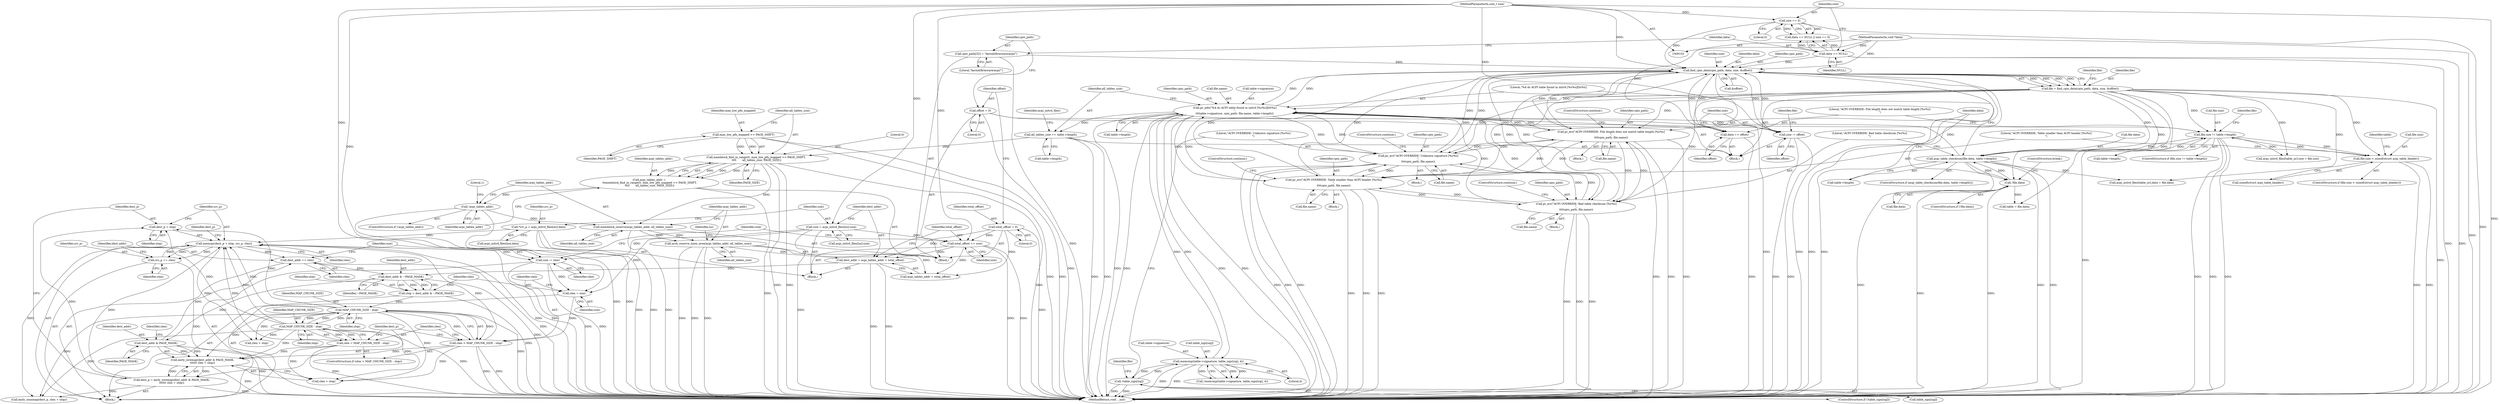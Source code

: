digraph "0_linux_a4a5ed2835e8ea042868b7401dced3f517cafa76_0@pointer" {
"1000390" [label="(Call,dest_p + slop)"];
"1000380" [label="(Call,dest_p = early_ioremap(dest_addr & PAGE_MASK,\n\t\t\t\t\t\t clen + slop))"];
"1000382" [label="(Call,early_ioremap(dest_addr & PAGE_MASK,\n\t\t\t\t\t\t clen + slop))"];
"1000383" [label="(Call,dest_addr & PAGE_MASK)"];
"1000363" [label="(Call,dest_addr & ~PAGE_MASK)"];
"1000403" [label="(Call,dest_addr += clen)"];
"1000389" [label="(Call,memcpy(dest_p + slop, src_p, clen))"];
"1000377" [label="(Call,MAP_CHUNK_SIZE - slop)"];
"1000372" [label="(Call,MAP_CHUNK_SIZE - slop)"];
"1000361" [label="(Call,slop = dest_addr & ~PAGE_MASK)"];
"1000400" [label="(Call,src_p += clen)"];
"1000331" [label="(Call,*src_p = acpi_initrd_files[no].data)"];
"1000375" [label="(Call,clen = MAP_CHUNK_SIZE - slop)"];
"1000370" [label="(Call,clen > MAP_CHUNK_SIZE - slop)"];
"1000366" [label="(Call,clen = size)"];
"1000406" [label="(Call,size -= clen)"];
"1000104" [label="(MethodParameterIn,size_t size)"];
"1000339" [label="(Call,size = acpi_initrd_files[no].size)"];
"1000347" [label="(Call,dest_addr = acpi_tables_addr + total_offset)"];
"1000317" [label="(Call,arch_reserve_mem_area(acpi_tables_addr, all_tables_size))"];
"1000314" [label="(Call,memblock_reserve(acpi_tables_addr, all_tables_size))"];
"1000308" [label="(Call,!acpi_tables_addr)"];
"1000298" [label="(Call,acpi_tables_addr =\n \t\tmemblock_find_in_range(0, max_low_pfn_mapped << PAGE_SHIFT,\n \t\t\t\t       all_tables_size, PAGE_SIZE))"];
"1000300" [label="(Call,memblock_find_in_range(0, max_low_pfn_mapped << PAGE_SHIFT,\n \t\t\t\t       all_tables_size, PAGE_SIZE))"];
"1000302" [label="(Call,max_low_pfn_mapped << PAGE_SHIFT)"];
"1000262" [label="(Call,all_tables_size += table->length)"];
"1000250" [label="(Call,pr_info(\"%4.4s ACPI table found in initrd [%s%s][0x%x]\n\",\n\t\t\ttable->signature, cpio_path, file.name, table->length))"];
"1000196" [label="(Call,memcmp(table->signature, table_sigs[sig], 4))"];
"1000206" [label="(Call,!table_sigs[sig])"];
"1000147" [label="(Call,find_cpio_data(cpio_path, data, size, &offset))"];
"1000122" [label="(Call,cpio_path[32] = \"kernel/firmware/acpi/\")"];
"1000227" [label="(Call,pr_err(\"ACPI OVERRIDE: File length does not match table length [%s%s]\n\",\n\t\t\t\tcpio_path, file.name))"];
"1000211" [label="(Call,pr_err(\"ACPI OVERRIDE: Unknown signature [%s%s]\n\",\n\t\t\t\tcpio_path, file.name))"];
"1000173" [label="(Call,pr_err(\"ACPI OVERRIDE: Table smaller than ACPI header [%s%s]\n\",\n\t\t\t\tcpio_path, file.name))"];
"1000243" [label="(Call,pr_err(\"ACPI OVERRIDE: Bad table checksum [%s%s]\n\",\n\t\t\t\tcpio_path, file.name))"];
"1000145" [label="(Call,file = find_cpio_data(cpio_path, data, size, &offset))"];
"1000159" [label="(Call,data += offset)"];
"1000117" [label="(Call,offset = 0)"];
"1000103" [label="(MethodParameterIn,void *data)"];
"1000128" [label="(Call,data == NULL)"];
"1000131" [label="(Call,size == 0)"];
"1000162" [label="(Call,size -= offset)"];
"1000235" [label="(Call,acpi_table_checksum(file.data, table->length))"];
"1000154" [label="(Call,!file.data)"];
"1000219" [label="(Call,file.size != table->length)"];
"1000166" [label="(Call,file.size < sizeof(struct acpi_table_header))"];
"1000355" [label="(Call,total_offset += size)"];
"1000113" [label="(Call,total_offset = 0)"];
"1000396" [label="(Identifier,dest_p)"];
"1000404" [label="(Identifier,dest_addr)"];
"1000381" [label="(Identifier,dest_p)"];
"1000175" [label="(Identifier,cpio_path)"];
"1000246" [label="(Call,file.name)"];
"1000244" [label="(Literal,\"ACPI OVERRIDE: Bad table checksum [%s%s]\n\")"];
"1000195" [label="(Call,!memcmp(table->signature, table_sigs[sig], 4))"];
"1000228" [label="(Literal,\"ACPI OVERRIDE: File length does not match table length [%s%s]\n\")"];
"1000249" [label="(ControlStructure,continue;)"];
"1000180" [label="(Call,table = file.data)"];
"1000409" [label="(MethodReturn,void __init)"];
"1000363" [label="(Call,dest_addr & ~PAGE_MASK)"];
"1000105" [label="(Block,)"];
"1000314" [label="(Call,memblock_reserve(acpi_tables_addr, all_tables_size))"];
"1000153" [label="(ControlStructure,if (!file.data))"];
"1000235" [label="(Call,acpi_table_checksum(file.data, table->length))"];
"1000103" [label="(MethodParameterIn,void *data)"];
"1000123" [label="(Identifier,cpio_path)"];
"1000155" [label="(Call,file.data)"];
"1000386" [label="(Call,clen + slop)"];
"1000251" [label="(Literal,\"%4.4s ACPI table found in initrd [%s%s][0x%x]\n\")"];
"1000267" [label="(Call,acpi_initrd_files[table_nr].data = file.data)"];
"1000300" [label="(Call,memblock_find_in_range(0, max_low_pfn_mapped << PAGE_SHIFT,\n \t\t\t\t       all_tables_size, PAGE_SIZE))"];
"1000150" [label="(Identifier,size)"];
"1000317" [label="(Call,arch_reserve_mem_area(acpi_tables_addr, all_tables_size))"];
"1000239" [label="(Call,table->length)"];
"1000370" [label="(Call,clen > MAP_CHUNK_SIZE - slop)"];
"1000331" [label="(Call,*src_p = acpi_initrd_files[no].data)"];
"1000378" [label="(Identifier,MAP_CHUNK_SIZE)"];
"1000394" [label="(Identifier,clen)"];
"1000340" [label="(Identifier,size)"];
"1000145" [label="(Call,file = find_cpio_data(cpio_path, data, size, &offset))"];
"1000276" [label="(Call,acpi_initrd_files[table_nr].size = file.size)"];
"1000104" [label="(MethodParameterIn,size_t size)"];
"1000364" [label="(Identifier,dest_addr)"];
"1000318" [label="(Identifier,acpi_tables_addr)"];
"1000212" [label="(Literal,\"ACPI OVERRIDE: Unknown signature [%s%s]\n\")"];
"1000236" [label="(Call,file.data)"];
"1000393" [label="(Identifier,src_p)"];
"1000217" [label="(ControlStructure,continue;)"];
"1000392" [label="(Identifier,slop)"];
"1000114" [label="(Identifier,total_offset)"];
"1000166" [label="(Call,file.size < sizeof(struct acpi_table_header))"];
"1000181" [label="(Identifier,table)"];
"1000302" [label="(Call,max_low_pfn_mapped << PAGE_SHIFT)"];
"1000213" [label="(Identifier,cpio_path)"];
"1000385" [label="(Identifier,PAGE_MASK)"];
"1000210" [label="(Block,)"];
"1000400" [label="(Call,src_p += clen)"];
"1000226" [label="(Block,)"];
"1000391" [label="(Identifier,dest_p)"];
"1000259" [label="(Call,table->length)"];
"1000162" [label="(Call,size -= offset)"];
"1000156" [label="(Identifier,file)"];
"1000408" [label="(Identifier,clen)"];
"1000242" [label="(Block,)"];
"1000163" [label="(Identifier,size)"];
"1000118" [label="(Identifier,offset)"];
"1000405" [label="(Identifier,clen)"];
"1000375" [label="(Call,clen = MAP_CHUNK_SIZE - slop)"];
"1000203" [label="(Literal,4)"];
"1000312" [label="(Literal,1)"];
"1000129" [label="(Identifier,data)"];
"1000176" [label="(Call,file.name)"];
"1000233" [label="(ControlStructure,continue;)"];
"1000219" [label="(Call,file.size != table->length)"];
"1000147" [label="(Call,find_cpio_data(cpio_path, data, size, &offset))"];
"1000229" [label="(Identifier,cpio_path)"];
"1000252" [label="(Call,table->signature)"];
"1000366" [label="(Call,clen = size)"];
"1000298" [label="(Call,acpi_tables_addr =\n \t\tmemblock_find_in_range(0, max_low_pfn_mapped << PAGE_SHIFT,\n \t\t\t\t       all_tables_size, PAGE_SIZE))"];
"1000376" [label="(Identifier,clen)"];
"1000220" [label="(Call,file.size)"];
"1000305" [label="(Identifier,all_tables_size)"];
"1000128" [label="(Call,data == NULL)"];
"1000207" [label="(Call,table_sigs[sig])"];
"1000341" [label="(Call,acpi_initrd_files[no].size)"];
"1000303" [label="(Identifier,max_low_pfn_mapped)"];
"1000263" [label="(Identifier,all_tables_size)"];
"1000132" [label="(Identifier,size)"];
"1000158" [label="(ControlStructure,break;)"];
"1000214" [label="(Call,file.name)"];
"1000234" [label="(ControlStructure,if (acpi_table_checksum(file.data, table->length)))"];
"1000255" [label="(Identifier,cpio_path)"];
"1000256" [label="(Call,file.name)"];
"1000250" [label="(Call,pr_info(\"%4.4s ACPI table found in initrd [%s%s][0x%x]\n\",\n\t\t\ttable->signature, cpio_path, file.name, table->length))"];
"1000262" [label="(Call,all_tables_size += table->length)"];
"1000365" [label="(Identifier,~PAGE_MASK)"];
"1000154" [label="(Call,!file.data)"];
"1000362" [label="(Identifier,slop)"];
"1000373" [label="(Identifier,MAP_CHUNK_SIZE)"];
"1000117" [label="(Call,offset = 0)"];
"1000205" [label="(ControlStructure,if (!table_sigs[sig]))"];
"1000119" [label="(Literal,0)"];
"1000237" [label="(Identifier,file)"];
"1000315" [label="(Identifier,acpi_tables_addr)"];
"1000387" [label="(Identifier,clen)"];
"1000173" [label="(Call,pr_err(\"ACPI OVERRIDE: Table smaller than ACPI header [%s%s]\n\",\n\t\t\t\tcpio_path, file.name))"];
"1000170" [label="(Call,sizeof(struct acpi_table_header))"];
"1000395" [label="(Call,early_iounmap(dest_p, clen + slop))"];
"1000374" [label="(Identifier,slop)"];
"1000270" [label="(Identifier,acpi_initrd_files)"];
"1000308" [label="(Call,!acpi_tables_addr)"];
"1000223" [label="(Call,table->length)"];
"1000113" [label="(Call,total_offset = 0)"];
"1000151" [label="(Call,&offset)"];
"1000206" [label="(Call,!table_sigs[sig])"];
"1000164" [label="(Identifier,offset)"];
"1000347" [label="(Call,dest_addr = acpi_tables_addr + total_offset)"];
"1000397" [label="(Call,clen + slop)"];
"1000383" [label="(Call,dest_addr & PAGE_MASK)"];
"1000349" [label="(Call,acpi_tables_addr + total_offset)"];
"1000356" [label="(Identifier,total_offset)"];
"1000357" [label="(Identifier,size)"];
"1000165" [label="(ControlStructure,if (file.size < sizeof(struct acpi_table_header)))"];
"1000382" [label="(Call,early_ioremap(dest_addr & PAGE_MASK,\n\t\t\t\t\t\t clen + slop))"];
"1000309" [label="(Identifier,acpi_tables_addr)"];
"1000211" [label="(Call,pr_err(\"ACPI OVERRIDE: Unknown signature [%s%s]\n\",\n\t\t\t\tcpio_path, file.name))"];
"1000197" [label="(Call,table->signature)"];
"1000407" [label="(Identifier,size)"];
"1000339" [label="(Call,size = acpi_initrd_files[no].size)"];
"1000371" [label="(Identifier,clen)"];
"1000367" [label="(Identifier,clen)"];
"1000149" [label="(Identifier,data)"];
"1000122" [label="(Call,cpio_path[32] = \"kernel/firmware/acpi/\")"];
"1000196" [label="(Call,memcmp(table->signature, table_sigs[sig], 4))"];
"1000333" [label="(Call,acpi_initrd_files[no].data)"];
"1000304" [label="(Identifier,PAGE_SHIFT)"];
"1000329" [label="(Block,)"];
"1000167" [label="(Call,file.size)"];
"1000360" [label="(Block,)"];
"1000127" [label="(Call,data == NULL || size == 0)"];
"1000307" [label="(ControlStructure,if (!acpi_tables_addr))"];
"1000148" [label="(Identifier,cpio_path)"];
"1000390" [label="(Call,dest_p + slop)"];
"1000403" [label="(Call,dest_addr += clen)"];
"1000146" [label="(Identifier,file)"];
"1000380" [label="(Call,dest_p = early_ioremap(dest_addr & PAGE_MASK,\n\t\t\t\t\t\t clen + slop))"];
"1000243" [label="(Call,pr_err(\"ACPI OVERRIDE: Bad table checksum [%s%s]\n\",\n\t\t\t\tcpio_path, file.name))"];
"1000299" [label="(Identifier,acpi_tables_addr)"];
"1000361" [label="(Call,slop = dest_addr & ~PAGE_MASK)"];
"1000124" [label="(Literal,\"kernel/firmware/acpi/\")"];
"1000372" [label="(Call,MAP_CHUNK_SIZE - slop)"];
"1000144" [label="(Block,)"];
"1000384" [label="(Identifier,dest_addr)"];
"1000369" [label="(ControlStructure,if (clen > MAP_CHUNK_SIZE - slop))"];
"1000200" [label="(Call,table_sigs[sig])"];
"1000348" [label="(Identifier,dest_addr)"];
"1000316" [label="(Identifier,all_tables_size)"];
"1000168" [label="(Identifier,file)"];
"1000115" [label="(Literal,0)"];
"1000227" [label="(Call,pr_err(\"ACPI OVERRIDE: File length does not match table length [%s%s]\n\",\n\t\t\t\tcpio_path, file.name))"];
"1000319" [label="(Identifier,all_tables_size)"];
"1000161" [label="(Identifier,offset)"];
"1000332" [label="(Identifier,src_p)"];
"1000359" [label="(Identifier,size)"];
"1000301" [label="(Literal,0)"];
"1000172" [label="(Block,)"];
"1000160" [label="(Identifier,data)"];
"1000174" [label="(Literal,\"ACPI OVERRIDE: Table smaller than ACPI header [%s%s]\n\")"];
"1000355" [label="(Call,total_offset += size)"];
"1000377" [label="(Call,MAP_CHUNK_SIZE - slop)"];
"1000406" [label="(Call,size -= clen)"];
"1000131" [label="(Call,size == 0)"];
"1000133" [label="(Literal,0)"];
"1000221" [label="(Identifier,file)"];
"1000230" [label="(Call,file.name)"];
"1000401" [label="(Identifier,src_p)"];
"1000306" [label="(Identifier,PAGE_SIZE)"];
"1000322" [label="(Identifier,no)"];
"1000264" [label="(Call,table->length)"];
"1000130" [label="(Identifier,NULL)"];
"1000389" [label="(Call,memcpy(dest_p + slop, src_p, clen))"];
"1000159" [label="(Call,data += offset)"];
"1000245" [label="(Identifier,cpio_path)"];
"1000402" [label="(Identifier,clen)"];
"1000218" [label="(ControlStructure,if (file.size != table->length))"];
"1000179" [label="(ControlStructure,continue;)"];
"1000379" [label="(Identifier,slop)"];
"1000368" [label="(Identifier,size)"];
"1000390" -> "1000389"  [label="AST: "];
"1000390" -> "1000392"  [label="CFG: "];
"1000391" -> "1000390"  [label="AST: "];
"1000392" -> "1000390"  [label="AST: "];
"1000393" -> "1000390"  [label="CFG: "];
"1000380" -> "1000390"  [label="DDG: "];
"1000377" -> "1000390"  [label="DDG: "];
"1000372" -> "1000390"  [label="DDG: "];
"1000380" -> "1000360"  [label="AST: "];
"1000380" -> "1000382"  [label="CFG: "];
"1000381" -> "1000380"  [label="AST: "];
"1000382" -> "1000380"  [label="AST: "];
"1000391" -> "1000380"  [label="CFG: "];
"1000380" -> "1000409"  [label="DDG: "];
"1000382" -> "1000380"  [label="DDG: "];
"1000382" -> "1000380"  [label="DDG: "];
"1000380" -> "1000389"  [label="DDG: "];
"1000380" -> "1000395"  [label="DDG: "];
"1000382" -> "1000386"  [label="CFG: "];
"1000383" -> "1000382"  [label="AST: "];
"1000386" -> "1000382"  [label="AST: "];
"1000382" -> "1000409"  [label="DDG: "];
"1000383" -> "1000382"  [label="DDG: "];
"1000383" -> "1000382"  [label="DDG: "];
"1000375" -> "1000382"  [label="DDG: "];
"1000370" -> "1000382"  [label="DDG: "];
"1000377" -> "1000382"  [label="DDG: "];
"1000372" -> "1000382"  [label="DDG: "];
"1000383" -> "1000385"  [label="CFG: "];
"1000384" -> "1000383"  [label="AST: "];
"1000385" -> "1000383"  [label="AST: "];
"1000387" -> "1000383"  [label="CFG: "];
"1000383" -> "1000409"  [label="DDG: "];
"1000363" -> "1000383"  [label="DDG: "];
"1000383" -> "1000403"  [label="DDG: "];
"1000363" -> "1000361"  [label="AST: "];
"1000363" -> "1000365"  [label="CFG: "];
"1000364" -> "1000363"  [label="AST: "];
"1000365" -> "1000363"  [label="AST: "];
"1000361" -> "1000363"  [label="CFG: "];
"1000363" -> "1000409"  [label="DDG: "];
"1000363" -> "1000361"  [label="DDG: "];
"1000363" -> "1000361"  [label="DDG: "];
"1000403" -> "1000363"  [label="DDG: "];
"1000347" -> "1000363"  [label="DDG: "];
"1000403" -> "1000360"  [label="AST: "];
"1000403" -> "1000405"  [label="CFG: "];
"1000404" -> "1000403"  [label="AST: "];
"1000405" -> "1000403"  [label="AST: "];
"1000407" -> "1000403"  [label="CFG: "];
"1000403" -> "1000409"  [label="DDG: "];
"1000389" -> "1000403"  [label="DDG: "];
"1000389" -> "1000360"  [label="AST: "];
"1000389" -> "1000394"  [label="CFG: "];
"1000393" -> "1000389"  [label="AST: "];
"1000394" -> "1000389"  [label="AST: "];
"1000396" -> "1000389"  [label="CFG: "];
"1000389" -> "1000409"  [label="DDG: "];
"1000389" -> "1000409"  [label="DDG: "];
"1000377" -> "1000389"  [label="DDG: "];
"1000372" -> "1000389"  [label="DDG: "];
"1000400" -> "1000389"  [label="DDG: "];
"1000331" -> "1000389"  [label="DDG: "];
"1000375" -> "1000389"  [label="DDG: "];
"1000370" -> "1000389"  [label="DDG: "];
"1000389" -> "1000395"  [label="DDG: "];
"1000389" -> "1000397"  [label="DDG: "];
"1000389" -> "1000400"  [label="DDG: "];
"1000389" -> "1000400"  [label="DDG: "];
"1000389" -> "1000406"  [label="DDG: "];
"1000377" -> "1000375"  [label="AST: "];
"1000377" -> "1000379"  [label="CFG: "];
"1000378" -> "1000377"  [label="AST: "];
"1000379" -> "1000377"  [label="AST: "];
"1000375" -> "1000377"  [label="CFG: "];
"1000377" -> "1000409"  [label="DDG: "];
"1000377" -> "1000372"  [label="DDG: "];
"1000377" -> "1000375"  [label="DDG: "];
"1000377" -> "1000375"  [label="DDG: "];
"1000372" -> "1000377"  [label="DDG: "];
"1000372" -> "1000377"  [label="DDG: "];
"1000377" -> "1000386"  [label="DDG: "];
"1000377" -> "1000395"  [label="DDG: "];
"1000377" -> "1000397"  [label="DDG: "];
"1000372" -> "1000370"  [label="AST: "];
"1000372" -> "1000374"  [label="CFG: "];
"1000373" -> "1000372"  [label="AST: "];
"1000374" -> "1000372"  [label="AST: "];
"1000370" -> "1000372"  [label="CFG: "];
"1000372" -> "1000409"  [label="DDG: "];
"1000372" -> "1000370"  [label="DDG: "];
"1000372" -> "1000370"  [label="DDG: "];
"1000361" -> "1000372"  [label="DDG: "];
"1000372" -> "1000386"  [label="DDG: "];
"1000372" -> "1000395"  [label="DDG: "];
"1000372" -> "1000397"  [label="DDG: "];
"1000361" -> "1000360"  [label="AST: "];
"1000362" -> "1000361"  [label="AST: "];
"1000367" -> "1000361"  [label="CFG: "];
"1000361" -> "1000409"  [label="DDG: "];
"1000400" -> "1000360"  [label="AST: "];
"1000400" -> "1000402"  [label="CFG: "];
"1000401" -> "1000400"  [label="AST: "];
"1000402" -> "1000400"  [label="AST: "];
"1000404" -> "1000400"  [label="CFG: "];
"1000400" -> "1000409"  [label="DDG: "];
"1000331" -> "1000329"  [label="AST: "];
"1000331" -> "1000333"  [label="CFG: "];
"1000332" -> "1000331"  [label="AST: "];
"1000333" -> "1000331"  [label="AST: "];
"1000340" -> "1000331"  [label="CFG: "];
"1000331" -> "1000409"  [label="DDG: "];
"1000331" -> "1000409"  [label="DDG: "];
"1000375" -> "1000369"  [label="AST: "];
"1000376" -> "1000375"  [label="AST: "];
"1000381" -> "1000375"  [label="CFG: "];
"1000375" -> "1000409"  [label="DDG: "];
"1000375" -> "1000386"  [label="DDG: "];
"1000370" -> "1000369"  [label="AST: "];
"1000371" -> "1000370"  [label="AST: "];
"1000376" -> "1000370"  [label="CFG: "];
"1000381" -> "1000370"  [label="CFG: "];
"1000370" -> "1000409"  [label="DDG: "];
"1000370" -> "1000409"  [label="DDG: "];
"1000366" -> "1000370"  [label="DDG: "];
"1000370" -> "1000386"  [label="DDG: "];
"1000366" -> "1000360"  [label="AST: "];
"1000366" -> "1000368"  [label="CFG: "];
"1000367" -> "1000366"  [label="AST: "];
"1000368" -> "1000366"  [label="AST: "];
"1000371" -> "1000366"  [label="CFG: "];
"1000406" -> "1000366"  [label="DDG: "];
"1000104" -> "1000366"  [label="DDG: "];
"1000339" -> "1000366"  [label="DDG: "];
"1000406" -> "1000360"  [label="AST: "];
"1000406" -> "1000408"  [label="CFG: "];
"1000407" -> "1000406"  [label="AST: "];
"1000408" -> "1000406"  [label="AST: "];
"1000359" -> "1000406"  [label="CFG: "];
"1000406" -> "1000409"  [label="DDG: "];
"1000406" -> "1000409"  [label="DDG: "];
"1000104" -> "1000406"  [label="DDG: "];
"1000339" -> "1000406"  [label="DDG: "];
"1000104" -> "1000102"  [label="AST: "];
"1000104" -> "1000409"  [label="DDG: "];
"1000104" -> "1000131"  [label="DDG: "];
"1000104" -> "1000147"  [label="DDG: "];
"1000104" -> "1000162"  [label="DDG: "];
"1000104" -> "1000339"  [label="DDG: "];
"1000104" -> "1000355"  [label="DDG: "];
"1000339" -> "1000329"  [label="AST: "];
"1000339" -> "1000341"  [label="CFG: "];
"1000340" -> "1000339"  [label="AST: "];
"1000341" -> "1000339"  [label="AST: "];
"1000348" -> "1000339"  [label="CFG: "];
"1000339" -> "1000409"  [label="DDG: "];
"1000339" -> "1000355"  [label="DDG: "];
"1000347" -> "1000329"  [label="AST: "];
"1000347" -> "1000349"  [label="CFG: "];
"1000348" -> "1000347"  [label="AST: "];
"1000349" -> "1000347"  [label="AST: "];
"1000356" -> "1000347"  [label="CFG: "];
"1000347" -> "1000409"  [label="DDG: "];
"1000347" -> "1000409"  [label="DDG: "];
"1000317" -> "1000347"  [label="DDG: "];
"1000355" -> "1000347"  [label="DDG: "];
"1000113" -> "1000347"  [label="DDG: "];
"1000317" -> "1000105"  [label="AST: "];
"1000317" -> "1000319"  [label="CFG: "];
"1000318" -> "1000317"  [label="AST: "];
"1000319" -> "1000317"  [label="AST: "];
"1000322" -> "1000317"  [label="CFG: "];
"1000317" -> "1000409"  [label="DDG: "];
"1000317" -> "1000409"  [label="DDG: "];
"1000317" -> "1000409"  [label="DDG: "];
"1000314" -> "1000317"  [label="DDG: "];
"1000314" -> "1000317"  [label="DDG: "];
"1000317" -> "1000349"  [label="DDG: "];
"1000314" -> "1000105"  [label="AST: "];
"1000314" -> "1000316"  [label="CFG: "];
"1000315" -> "1000314"  [label="AST: "];
"1000316" -> "1000314"  [label="AST: "];
"1000318" -> "1000314"  [label="CFG: "];
"1000314" -> "1000409"  [label="DDG: "];
"1000308" -> "1000314"  [label="DDG: "];
"1000300" -> "1000314"  [label="DDG: "];
"1000308" -> "1000307"  [label="AST: "];
"1000308" -> "1000309"  [label="CFG: "];
"1000309" -> "1000308"  [label="AST: "];
"1000312" -> "1000308"  [label="CFG: "];
"1000315" -> "1000308"  [label="CFG: "];
"1000308" -> "1000409"  [label="DDG: "];
"1000308" -> "1000409"  [label="DDG: "];
"1000298" -> "1000308"  [label="DDG: "];
"1000298" -> "1000105"  [label="AST: "];
"1000298" -> "1000300"  [label="CFG: "];
"1000299" -> "1000298"  [label="AST: "];
"1000300" -> "1000298"  [label="AST: "];
"1000309" -> "1000298"  [label="CFG: "];
"1000298" -> "1000409"  [label="DDG: "];
"1000300" -> "1000298"  [label="DDG: "];
"1000300" -> "1000298"  [label="DDG: "];
"1000300" -> "1000298"  [label="DDG: "];
"1000300" -> "1000298"  [label="DDG: "];
"1000300" -> "1000306"  [label="CFG: "];
"1000301" -> "1000300"  [label="AST: "];
"1000302" -> "1000300"  [label="AST: "];
"1000305" -> "1000300"  [label="AST: "];
"1000306" -> "1000300"  [label="AST: "];
"1000300" -> "1000409"  [label="DDG: "];
"1000300" -> "1000409"  [label="DDG: "];
"1000300" -> "1000409"  [label="DDG: "];
"1000302" -> "1000300"  [label="DDG: "];
"1000302" -> "1000300"  [label="DDG: "];
"1000262" -> "1000300"  [label="DDG: "];
"1000302" -> "1000304"  [label="CFG: "];
"1000303" -> "1000302"  [label="AST: "];
"1000304" -> "1000302"  [label="AST: "];
"1000305" -> "1000302"  [label="CFG: "];
"1000302" -> "1000409"  [label="DDG: "];
"1000302" -> "1000409"  [label="DDG: "];
"1000262" -> "1000144"  [label="AST: "];
"1000262" -> "1000264"  [label="CFG: "];
"1000263" -> "1000262"  [label="AST: "];
"1000264" -> "1000262"  [label="AST: "];
"1000270" -> "1000262"  [label="CFG: "];
"1000262" -> "1000409"  [label="DDG: "];
"1000262" -> "1000409"  [label="DDG: "];
"1000250" -> "1000262"  [label="DDG: "];
"1000250" -> "1000144"  [label="AST: "];
"1000250" -> "1000259"  [label="CFG: "];
"1000251" -> "1000250"  [label="AST: "];
"1000252" -> "1000250"  [label="AST: "];
"1000255" -> "1000250"  [label="AST: "];
"1000256" -> "1000250"  [label="AST: "];
"1000259" -> "1000250"  [label="AST: "];
"1000263" -> "1000250"  [label="CFG: "];
"1000250" -> "1000409"  [label="DDG: "];
"1000250" -> "1000409"  [label="DDG: "];
"1000250" -> "1000409"  [label="DDG: "];
"1000250" -> "1000409"  [label="DDG: "];
"1000250" -> "1000147"  [label="DDG: "];
"1000250" -> "1000173"  [label="DDG: "];
"1000250" -> "1000196"  [label="DDG: "];
"1000250" -> "1000211"  [label="DDG: "];
"1000250" -> "1000219"  [label="DDG: "];
"1000250" -> "1000227"  [label="DDG: "];
"1000250" -> "1000243"  [label="DDG: "];
"1000196" -> "1000250"  [label="DDG: "];
"1000147" -> "1000250"  [label="DDG: "];
"1000211" -> "1000250"  [label="DDG: "];
"1000173" -> "1000250"  [label="DDG: "];
"1000227" -> "1000250"  [label="DDG: "];
"1000243" -> "1000250"  [label="DDG: "];
"1000145" -> "1000250"  [label="DDG: "];
"1000235" -> "1000250"  [label="DDG: "];
"1000196" -> "1000195"  [label="AST: "];
"1000196" -> "1000203"  [label="CFG: "];
"1000197" -> "1000196"  [label="AST: "];
"1000200" -> "1000196"  [label="AST: "];
"1000203" -> "1000196"  [label="AST: "];
"1000195" -> "1000196"  [label="CFG: "];
"1000196" -> "1000409"  [label="DDG: "];
"1000196" -> "1000409"  [label="DDG: "];
"1000196" -> "1000195"  [label="DDG: "];
"1000196" -> "1000195"  [label="DDG: "];
"1000196" -> "1000195"  [label="DDG: "];
"1000206" -> "1000196"  [label="DDG: "];
"1000196" -> "1000206"  [label="DDG: "];
"1000206" -> "1000205"  [label="AST: "];
"1000206" -> "1000207"  [label="CFG: "];
"1000207" -> "1000206"  [label="AST: "];
"1000212" -> "1000206"  [label="CFG: "];
"1000221" -> "1000206"  [label="CFG: "];
"1000206" -> "1000409"  [label="DDG: "];
"1000206" -> "1000409"  [label="DDG: "];
"1000147" -> "1000145"  [label="AST: "];
"1000147" -> "1000151"  [label="CFG: "];
"1000148" -> "1000147"  [label="AST: "];
"1000149" -> "1000147"  [label="AST: "];
"1000150" -> "1000147"  [label="AST: "];
"1000151" -> "1000147"  [label="AST: "];
"1000145" -> "1000147"  [label="CFG: "];
"1000147" -> "1000409"  [label="DDG: "];
"1000147" -> "1000409"  [label="DDG: "];
"1000147" -> "1000409"  [label="DDG: "];
"1000147" -> "1000409"  [label="DDG: "];
"1000147" -> "1000145"  [label="DDG: "];
"1000147" -> "1000145"  [label="DDG: "];
"1000147" -> "1000145"  [label="DDG: "];
"1000147" -> "1000145"  [label="DDG: "];
"1000122" -> "1000147"  [label="DDG: "];
"1000227" -> "1000147"  [label="DDG: "];
"1000211" -> "1000147"  [label="DDG: "];
"1000243" -> "1000147"  [label="DDG: "];
"1000173" -> "1000147"  [label="DDG: "];
"1000159" -> "1000147"  [label="DDG: "];
"1000128" -> "1000147"  [label="DDG: "];
"1000103" -> "1000147"  [label="DDG: "];
"1000131" -> "1000147"  [label="DDG: "];
"1000162" -> "1000147"  [label="DDG: "];
"1000147" -> "1000159"  [label="DDG: "];
"1000147" -> "1000162"  [label="DDG: "];
"1000147" -> "1000173"  [label="DDG: "];
"1000147" -> "1000211"  [label="DDG: "];
"1000147" -> "1000227"  [label="DDG: "];
"1000147" -> "1000243"  [label="DDG: "];
"1000122" -> "1000105"  [label="AST: "];
"1000122" -> "1000124"  [label="CFG: "];
"1000123" -> "1000122"  [label="AST: "];
"1000124" -> "1000122"  [label="AST: "];
"1000129" -> "1000122"  [label="CFG: "];
"1000122" -> "1000409"  [label="DDG: "];
"1000227" -> "1000226"  [label="AST: "];
"1000227" -> "1000230"  [label="CFG: "];
"1000228" -> "1000227"  [label="AST: "];
"1000229" -> "1000227"  [label="AST: "];
"1000230" -> "1000227"  [label="AST: "];
"1000233" -> "1000227"  [label="CFG: "];
"1000227" -> "1000409"  [label="DDG: "];
"1000227" -> "1000409"  [label="DDG: "];
"1000227" -> "1000409"  [label="DDG: "];
"1000227" -> "1000173"  [label="DDG: "];
"1000227" -> "1000211"  [label="DDG: "];
"1000211" -> "1000227"  [label="DDG: "];
"1000173" -> "1000227"  [label="DDG: "];
"1000243" -> "1000227"  [label="DDG: "];
"1000145" -> "1000227"  [label="DDG: "];
"1000227" -> "1000243"  [label="DDG: "];
"1000211" -> "1000210"  [label="AST: "];
"1000211" -> "1000214"  [label="CFG: "];
"1000212" -> "1000211"  [label="AST: "];
"1000213" -> "1000211"  [label="AST: "];
"1000214" -> "1000211"  [label="AST: "];
"1000217" -> "1000211"  [label="CFG: "];
"1000211" -> "1000409"  [label="DDG: "];
"1000211" -> "1000409"  [label="DDG: "];
"1000211" -> "1000409"  [label="DDG: "];
"1000211" -> "1000173"  [label="DDG: "];
"1000173" -> "1000211"  [label="DDG: "];
"1000243" -> "1000211"  [label="DDG: "];
"1000145" -> "1000211"  [label="DDG: "];
"1000211" -> "1000243"  [label="DDG: "];
"1000173" -> "1000172"  [label="AST: "];
"1000173" -> "1000176"  [label="CFG: "];
"1000174" -> "1000173"  [label="AST: "];
"1000175" -> "1000173"  [label="AST: "];
"1000176" -> "1000173"  [label="AST: "];
"1000179" -> "1000173"  [label="CFG: "];
"1000173" -> "1000409"  [label="DDG: "];
"1000173" -> "1000409"  [label="DDG: "];
"1000173" -> "1000409"  [label="DDG: "];
"1000243" -> "1000173"  [label="DDG: "];
"1000145" -> "1000173"  [label="DDG: "];
"1000173" -> "1000243"  [label="DDG: "];
"1000243" -> "1000242"  [label="AST: "];
"1000243" -> "1000246"  [label="CFG: "];
"1000244" -> "1000243"  [label="AST: "];
"1000245" -> "1000243"  [label="AST: "];
"1000246" -> "1000243"  [label="AST: "];
"1000249" -> "1000243"  [label="CFG: "];
"1000243" -> "1000409"  [label="DDG: "];
"1000243" -> "1000409"  [label="DDG: "];
"1000243" -> "1000409"  [label="DDG: "];
"1000145" -> "1000243"  [label="DDG: "];
"1000145" -> "1000144"  [label="AST: "];
"1000146" -> "1000145"  [label="AST: "];
"1000156" -> "1000145"  [label="CFG: "];
"1000145" -> "1000409"  [label="DDG: "];
"1000145" -> "1000409"  [label="DDG: "];
"1000145" -> "1000154"  [label="DDG: "];
"1000145" -> "1000166"  [label="DDG: "];
"1000145" -> "1000180"  [label="DDG: "];
"1000145" -> "1000219"  [label="DDG: "];
"1000145" -> "1000235"  [label="DDG: "];
"1000145" -> "1000267"  [label="DDG: "];
"1000145" -> "1000276"  [label="DDG: "];
"1000159" -> "1000144"  [label="AST: "];
"1000159" -> "1000161"  [label="CFG: "];
"1000160" -> "1000159"  [label="AST: "];
"1000161" -> "1000159"  [label="AST: "];
"1000163" -> "1000159"  [label="CFG: "];
"1000159" -> "1000409"  [label="DDG: "];
"1000117" -> "1000159"  [label="DDG: "];
"1000103" -> "1000159"  [label="DDG: "];
"1000117" -> "1000105"  [label="AST: "];
"1000117" -> "1000119"  [label="CFG: "];
"1000118" -> "1000117"  [label="AST: "];
"1000119" -> "1000117"  [label="AST: "];
"1000123" -> "1000117"  [label="CFG: "];
"1000117" -> "1000409"  [label="DDG: "];
"1000117" -> "1000162"  [label="DDG: "];
"1000103" -> "1000102"  [label="AST: "];
"1000103" -> "1000409"  [label="DDG: "];
"1000103" -> "1000128"  [label="DDG: "];
"1000128" -> "1000127"  [label="AST: "];
"1000128" -> "1000130"  [label="CFG: "];
"1000129" -> "1000128"  [label="AST: "];
"1000130" -> "1000128"  [label="AST: "];
"1000132" -> "1000128"  [label="CFG: "];
"1000127" -> "1000128"  [label="CFG: "];
"1000128" -> "1000409"  [label="DDG: "];
"1000128" -> "1000409"  [label="DDG: "];
"1000128" -> "1000127"  [label="DDG: "];
"1000128" -> "1000127"  [label="DDG: "];
"1000131" -> "1000127"  [label="AST: "];
"1000131" -> "1000133"  [label="CFG: "];
"1000132" -> "1000131"  [label="AST: "];
"1000133" -> "1000131"  [label="AST: "];
"1000127" -> "1000131"  [label="CFG: "];
"1000131" -> "1000409"  [label="DDG: "];
"1000131" -> "1000127"  [label="DDG: "];
"1000131" -> "1000127"  [label="DDG: "];
"1000162" -> "1000144"  [label="AST: "];
"1000162" -> "1000164"  [label="CFG: "];
"1000163" -> "1000162"  [label="AST: "];
"1000164" -> "1000162"  [label="AST: "];
"1000168" -> "1000162"  [label="CFG: "];
"1000162" -> "1000409"  [label="DDG: "];
"1000162" -> "1000409"  [label="DDG: "];
"1000235" -> "1000234"  [label="AST: "];
"1000235" -> "1000239"  [label="CFG: "];
"1000236" -> "1000235"  [label="AST: "];
"1000239" -> "1000235"  [label="AST: "];
"1000244" -> "1000235"  [label="CFG: "];
"1000251" -> "1000235"  [label="CFG: "];
"1000235" -> "1000409"  [label="DDG: "];
"1000235" -> "1000409"  [label="DDG: "];
"1000235" -> "1000409"  [label="DDG: "];
"1000235" -> "1000154"  [label="DDG: "];
"1000235" -> "1000219"  [label="DDG: "];
"1000154" -> "1000235"  [label="DDG: "];
"1000219" -> "1000235"  [label="DDG: "];
"1000235" -> "1000267"  [label="DDG: "];
"1000154" -> "1000153"  [label="AST: "];
"1000154" -> "1000155"  [label="CFG: "];
"1000155" -> "1000154"  [label="AST: "];
"1000158" -> "1000154"  [label="CFG: "];
"1000160" -> "1000154"  [label="CFG: "];
"1000154" -> "1000409"  [label="DDG: "];
"1000154" -> "1000409"  [label="DDG: "];
"1000154" -> "1000180"  [label="DDG: "];
"1000219" -> "1000218"  [label="AST: "];
"1000219" -> "1000223"  [label="CFG: "];
"1000220" -> "1000219"  [label="AST: "];
"1000223" -> "1000219"  [label="AST: "];
"1000228" -> "1000219"  [label="CFG: "];
"1000237" -> "1000219"  [label="CFG: "];
"1000219" -> "1000409"  [label="DDG: "];
"1000219" -> "1000409"  [label="DDG: "];
"1000219" -> "1000409"  [label="DDG: "];
"1000219" -> "1000166"  [label="DDG: "];
"1000166" -> "1000219"  [label="DDG: "];
"1000219" -> "1000276"  [label="DDG: "];
"1000166" -> "1000165"  [label="AST: "];
"1000166" -> "1000170"  [label="CFG: "];
"1000167" -> "1000166"  [label="AST: "];
"1000170" -> "1000166"  [label="AST: "];
"1000174" -> "1000166"  [label="CFG: "];
"1000181" -> "1000166"  [label="CFG: "];
"1000166" -> "1000409"  [label="DDG: "];
"1000166" -> "1000409"  [label="DDG: "];
"1000355" -> "1000329"  [label="AST: "];
"1000355" -> "1000357"  [label="CFG: "];
"1000356" -> "1000355"  [label="AST: "];
"1000357" -> "1000355"  [label="AST: "];
"1000359" -> "1000355"  [label="CFG: "];
"1000355" -> "1000409"  [label="DDG: "];
"1000355" -> "1000409"  [label="DDG: "];
"1000355" -> "1000349"  [label="DDG: "];
"1000113" -> "1000355"  [label="DDG: "];
"1000113" -> "1000105"  [label="AST: "];
"1000113" -> "1000115"  [label="CFG: "];
"1000114" -> "1000113"  [label="AST: "];
"1000115" -> "1000113"  [label="AST: "];
"1000118" -> "1000113"  [label="CFG: "];
"1000113" -> "1000409"  [label="DDG: "];
"1000113" -> "1000349"  [label="DDG: "];
}
